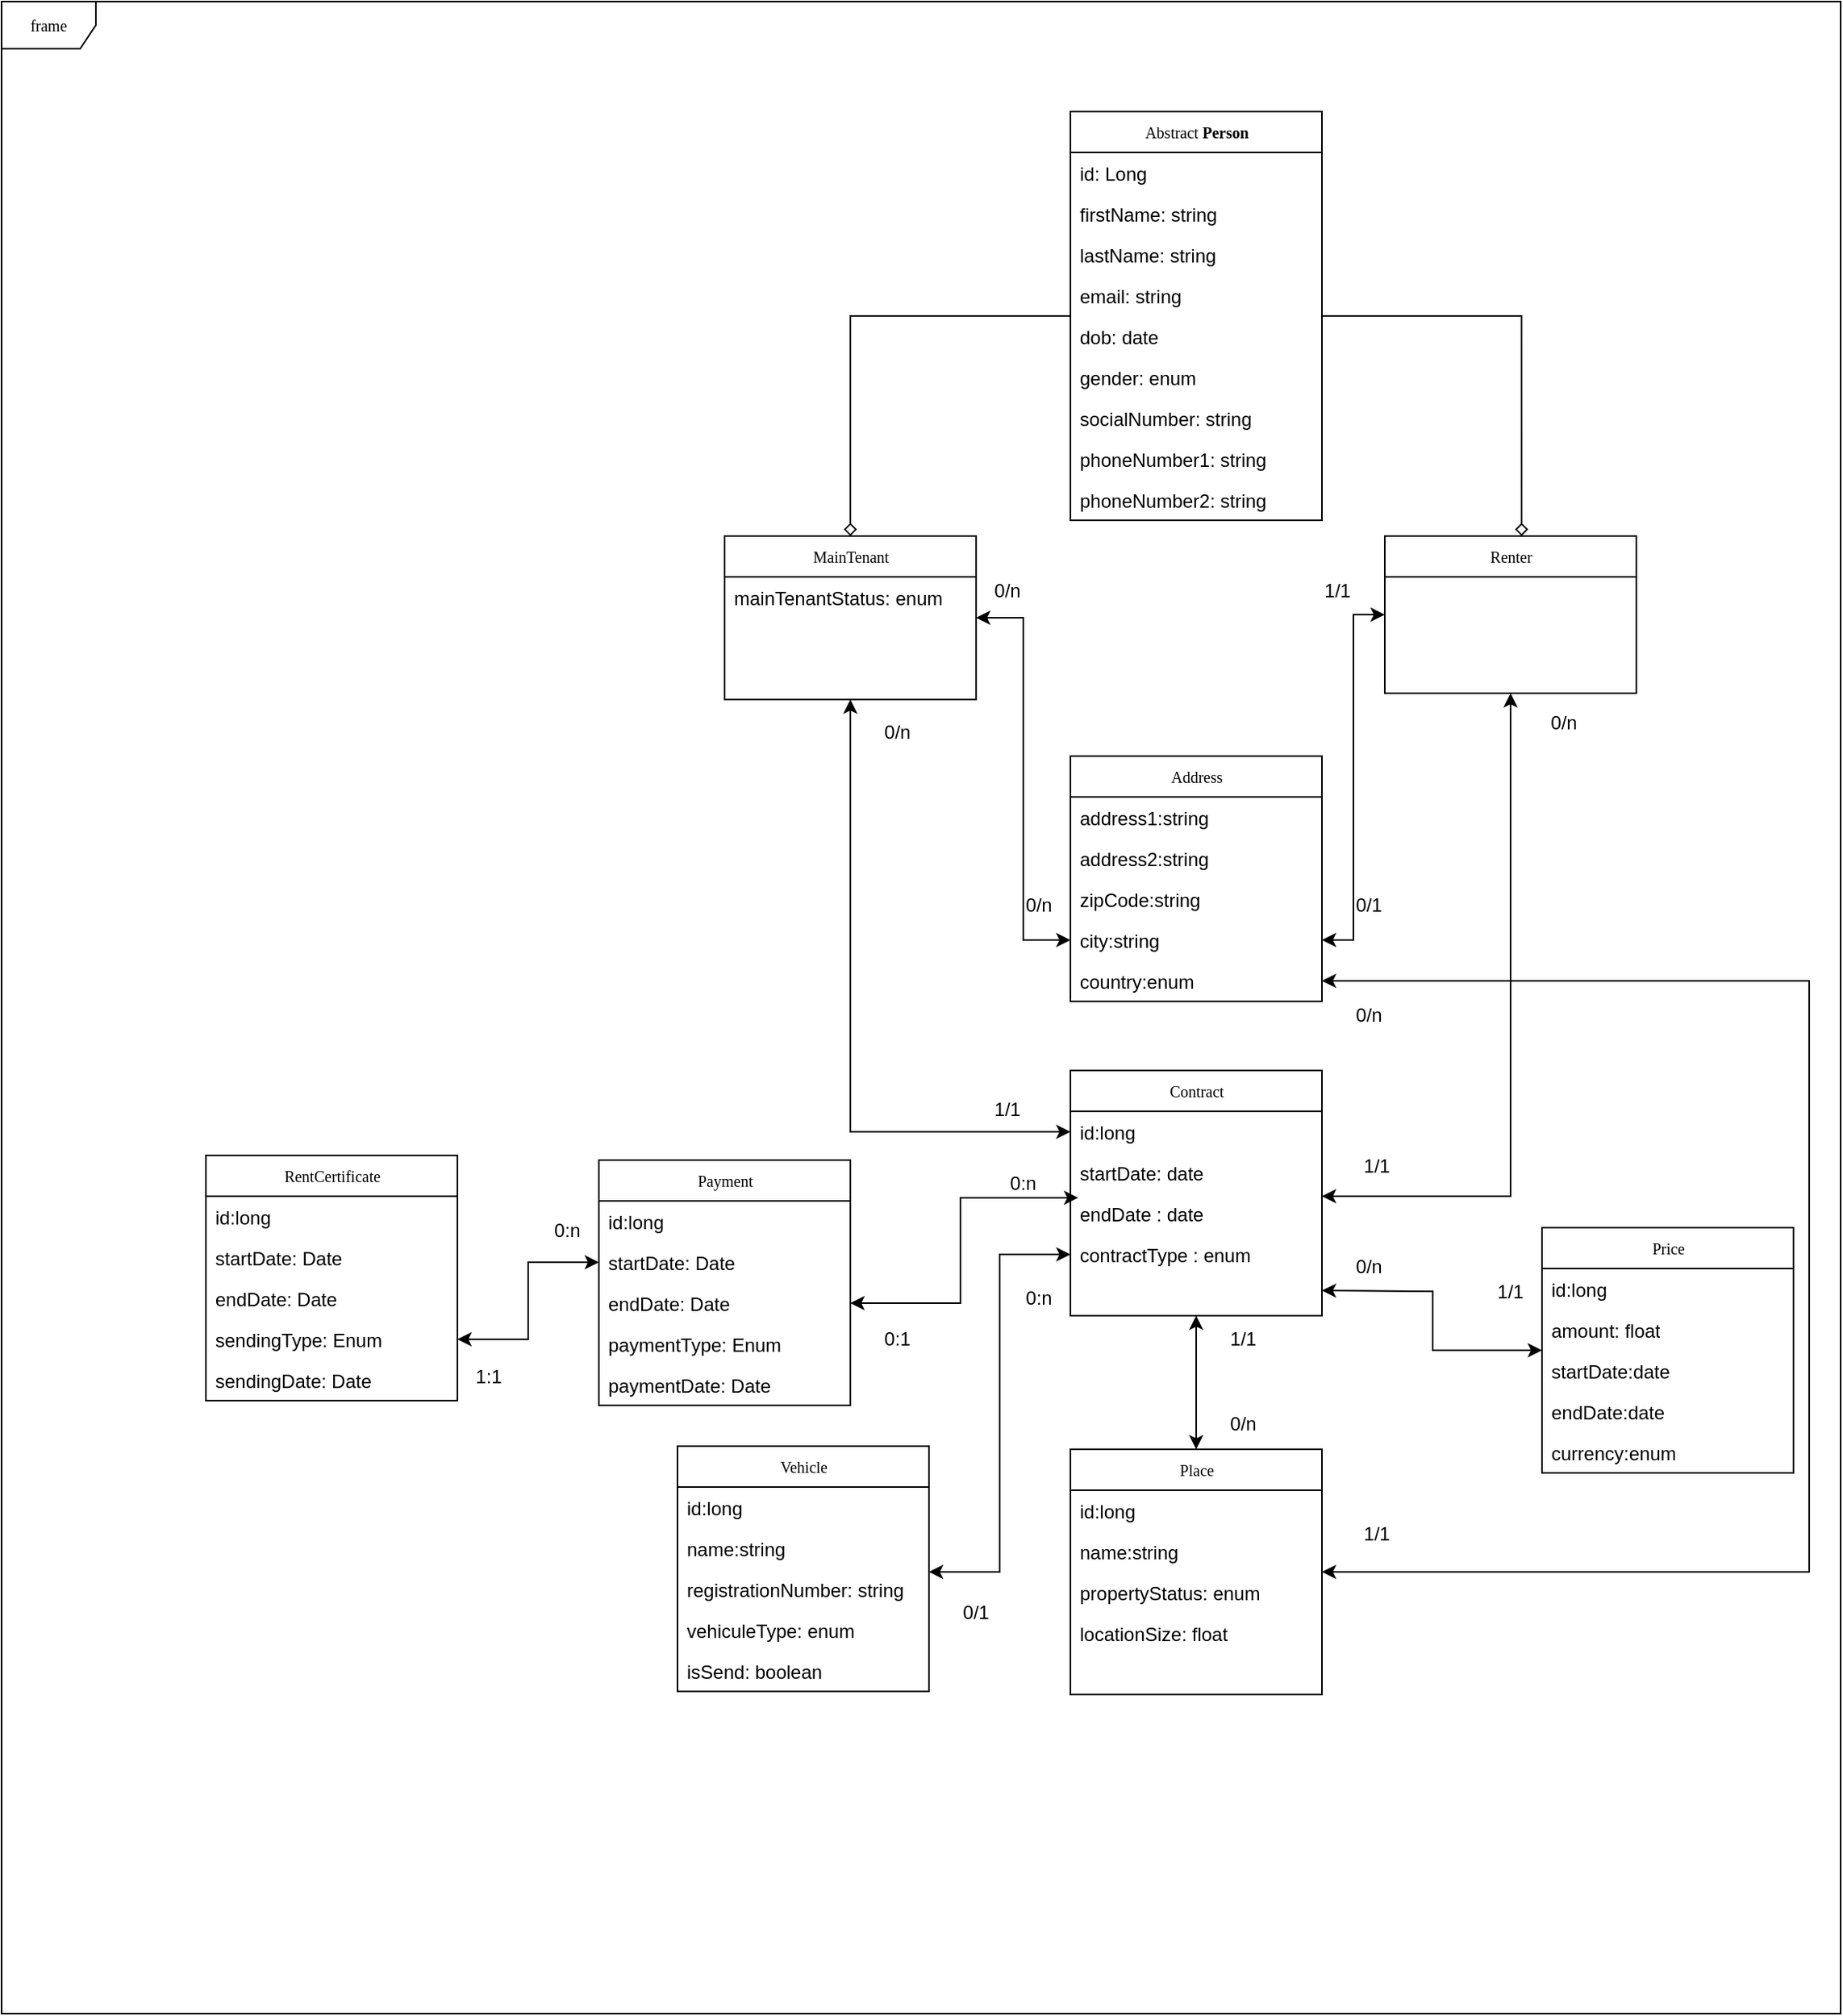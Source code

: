 <mxfile version="17.1.3" type="github">
  <diagram name="Page-1" id="c4acf3e9-155e-7222-9cf6-157b1a14988f">
    <mxGraphModel dx="1295" dy="1651" grid="1" gridSize="10" guides="1" tooltips="1" connect="1" arrows="1" fold="1" page="1" pageScale="1" pageWidth="850" pageHeight="1100" background="none" math="0" shadow="0">
      <root>
        <mxCell id="0" />
        <mxCell id="1" parent="0" />
        <mxCell id="17acba5748e5396b-1" value="frame" style="shape=umlFrame;whiteSpace=wrap;html=1;rounded=0;shadow=0;comic=0;labelBackgroundColor=none;strokeWidth=1;fontFamily=Verdana;fontSize=10;align=center;" parent="1" vertex="1">
          <mxGeometry x="-360" y="-240" width="1170" height="1280" as="geometry" />
        </mxCell>
        <mxCell id="ndlTsKFOv6vGz2pKuhoK-22" style="edgeStyle=orthogonalEdgeStyle;rounded=0;orthogonalLoop=1;jettySize=auto;html=1;entryX=1;entryY=0.75;entryDx=0;entryDy=0;startArrow=classic;startFill=1;endArrow=classic;endFill=1;" parent="1" source="17acba5748e5396b-2" target="ndlTsKFOv6vGz2pKuhoK-17" edge="1">
          <mxGeometry relative="1" as="geometry" />
        </mxCell>
        <mxCell id="ndlTsKFOv6vGz2pKuhoK-37" style="edgeStyle=orthogonalEdgeStyle;rounded=0;orthogonalLoop=1;jettySize=auto;html=1;startArrow=classic;startFill=1;endArrow=classic;endFill=1;" parent="1" source="17acba5748e5396b-2" edge="1">
          <mxGeometry relative="1" as="geometry">
            <mxPoint x="480" y="520" as="targetPoint" />
            <Array as="points">
              <mxPoint x="600" y="520" />
              <mxPoint x="480" y="520" />
            </Array>
          </mxGeometry>
        </mxCell>
        <mxCell id="17acba5748e5396b-2" value="Renter" style="swimlane;html=1;fontStyle=0;childLayout=stackLayout;horizontal=1;startSize=26;fillColor=none;horizontalStack=0;resizeParent=1;resizeLast=0;collapsible=1;marginBottom=0;swimlaneFillColor=#ffffff;rounded=0;shadow=0;comic=0;labelBackgroundColor=none;strokeWidth=1;fontFamily=Verdana;fontSize=10;align=center;" parent="1" vertex="1">
          <mxGeometry x="520" y="100" width="160" height="100" as="geometry" />
        </mxCell>
        <mxCell id="ndlTsKFOv6vGz2pKuhoK-18" style="rounded=0;orthogonalLoop=1;jettySize=auto;html=1;entryX=0;entryY=0.75;entryDx=0;entryDy=0;endArrow=classic;endFill=1;edgeStyle=orthogonalEdgeStyle;startArrow=classic;startFill=1;" parent="1" source="5d2195bd80daf111-5" target="ndlTsKFOv6vGz2pKuhoK-17" edge="1">
          <mxGeometry relative="1" as="geometry" />
        </mxCell>
        <mxCell id="ndlTsKFOv6vGz2pKuhoK-36" style="edgeStyle=orthogonalEdgeStyle;rounded=0;orthogonalLoop=1;jettySize=auto;html=1;entryX=0;entryY=0.5;entryDx=0;entryDy=0;startArrow=classic;startFill=1;endArrow=classic;endFill=1;" parent="1" source="5d2195bd80daf111-5" target="ndlTsKFOv6vGz2pKuhoK-31" edge="1">
          <mxGeometry relative="1" as="geometry" />
        </mxCell>
        <mxCell id="5d2195bd80daf111-5" value="MainTenant" style="swimlane;html=1;fontStyle=0;childLayout=stackLayout;horizontal=1;startSize=26;fillColor=none;horizontalStack=0;resizeParent=1;resizeLast=0;collapsible=1;marginBottom=0;swimlaneFillColor=#ffffff;rounded=0;shadow=0;comic=0;labelBackgroundColor=none;strokeWidth=1;fontFamily=Verdana;fontSize=10;align=center;" parent="1" vertex="1">
          <mxGeometry x="100" y="100" width="160" height="104" as="geometry" />
        </mxCell>
        <mxCell id="ndlTsKFOv6vGz2pKuhoK-13" value="mainTenantStatus: enum" style="text;html=1;strokeColor=none;fillColor=none;align=left;verticalAlign=top;spacingLeft=4;spacingRight=4;whiteSpace=wrap;overflow=hidden;rotatable=0;points=[[0,0.5],[1,0.5]];portConstraint=eastwest;" parent="5d2195bd80daf111-5" vertex="1">
          <mxGeometry y="26" width="160" height="26" as="geometry" />
        </mxCell>
        <mxCell id="ndlTsKFOv6vGz2pKuhoK-10" style="edgeStyle=orthogonalEdgeStyle;rounded=0;orthogonalLoop=1;jettySize=auto;html=1;endArrow=diamond;endFill=0;" parent="1" source="ndlTsKFOv6vGz2pKuhoK-1" target="5d2195bd80daf111-5" edge="1">
          <mxGeometry relative="1" as="geometry" />
        </mxCell>
        <mxCell id="ndlTsKFOv6vGz2pKuhoK-15" style="edgeStyle=orthogonalEdgeStyle;rounded=0;orthogonalLoop=1;jettySize=auto;html=1;entryX=0.544;entryY=0;entryDx=0;entryDy=0;entryPerimeter=0;endArrow=diamond;endFill=0;" parent="1" source="ndlTsKFOv6vGz2pKuhoK-1" target="17acba5748e5396b-2" edge="1">
          <mxGeometry relative="1" as="geometry" />
        </mxCell>
        <mxCell id="ndlTsKFOv6vGz2pKuhoK-1" value="Abstract &lt;b&gt;Person&lt;/b&gt;" style="swimlane;html=1;fontStyle=0;childLayout=stackLayout;horizontal=1;startSize=26;fillColor=none;horizontalStack=0;resizeParent=1;resizeLast=0;collapsible=1;marginBottom=0;swimlaneFillColor=#ffffff;rounded=0;shadow=0;comic=0;labelBackgroundColor=none;strokeWidth=1;fontFamily=Verdana;fontSize=10;align=center;" parent="1" vertex="1">
          <mxGeometry x="320" y="-170" width="160" height="260" as="geometry" />
        </mxCell>
        <mxCell id="ndlTsKFOv6vGz2pKuhoK-2" value="id: Long" style="text;html=1;strokeColor=none;fillColor=none;align=left;verticalAlign=top;spacingLeft=4;spacingRight=4;whiteSpace=wrap;overflow=hidden;rotatable=0;points=[[0,0.5],[1,0.5]];portConstraint=eastwest;" parent="ndlTsKFOv6vGz2pKuhoK-1" vertex="1">
          <mxGeometry y="26" width="160" height="26" as="geometry" />
        </mxCell>
        <mxCell id="ndlTsKFOv6vGz2pKuhoK-3" value="firstName: string" style="text;html=1;strokeColor=none;fillColor=none;align=left;verticalAlign=top;spacingLeft=4;spacingRight=4;whiteSpace=wrap;overflow=hidden;rotatable=0;points=[[0,0.5],[1,0.5]];portConstraint=eastwest;" parent="ndlTsKFOv6vGz2pKuhoK-1" vertex="1">
          <mxGeometry y="52" width="160" height="26" as="geometry" />
        </mxCell>
        <mxCell id="ndlTsKFOv6vGz2pKuhoK-4" value="lastName: string" style="text;html=1;strokeColor=none;fillColor=none;align=left;verticalAlign=top;spacingLeft=4;spacingRight=4;whiteSpace=wrap;overflow=hidden;rotatable=0;points=[[0,0.5],[1,0.5]];portConstraint=eastwest;" parent="ndlTsKFOv6vGz2pKuhoK-1" vertex="1">
          <mxGeometry y="78" width="160" height="26" as="geometry" />
        </mxCell>
        <mxCell id="ndlTsKFOv6vGz2pKuhoK-5" value="email: string" style="text;html=1;strokeColor=none;fillColor=none;align=left;verticalAlign=top;spacingLeft=4;spacingRight=4;whiteSpace=wrap;overflow=hidden;rotatable=0;points=[[0,0.5],[1,0.5]];portConstraint=eastwest;" parent="ndlTsKFOv6vGz2pKuhoK-1" vertex="1">
          <mxGeometry y="104" width="160" height="26" as="geometry" />
        </mxCell>
        <mxCell id="ndlTsKFOv6vGz2pKuhoK-6" value="dob: date" style="text;html=1;strokeColor=none;fillColor=none;align=left;verticalAlign=top;spacingLeft=4;spacingRight=4;whiteSpace=wrap;overflow=hidden;rotatable=0;points=[[0,0.5],[1,0.5]];portConstraint=eastwest;" parent="ndlTsKFOv6vGz2pKuhoK-1" vertex="1">
          <mxGeometry y="130" width="160" height="26" as="geometry" />
        </mxCell>
        <mxCell id="ndlTsKFOv6vGz2pKuhoK-7" value="gender: enum" style="text;html=1;strokeColor=none;fillColor=none;align=left;verticalAlign=top;spacingLeft=4;spacingRight=4;whiteSpace=wrap;overflow=hidden;rotatable=0;points=[[0,0.5],[1,0.5]];portConstraint=eastwest;" parent="ndlTsKFOv6vGz2pKuhoK-1" vertex="1">
          <mxGeometry y="156" width="160" height="26" as="geometry" />
        </mxCell>
        <mxCell id="ndlTsKFOv6vGz2pKuhoK-8" value="socialNumber: string" style="text;html=1;strokeColor=none;fillColor=none;align=left;verticalAlign=top;spacingLeft=4;spacingRight=4;whiteSpace=wrap;overflow=hidden;rotatable=0;points=[[0,0.5],[1,0.5]];portConstraint=eastwest;" parent="ndlTsKFOv6vGz2pKuhoK-1" vertex="1">
          <mxGeometry y="182" width="160" height="26" as="geometry" />
        </mxCell>
        <mxCell id="ndlTsKFOv6vGz2pKuhoK-11" value="phoneNumber1: string" style="text;html=1;strokeColor=none;fillColor=none;align=left;verticalAlign=top;spacingLeft=4;spacingRight=4;whiteSpace=wrap;overflow=hidden;rotatable=0;points=[[0,0.5],[1,0.5]];portConstraint=eastwest;" parent="ndlTsKFOv6vGz2pKuhoK-1" vertex="1">
          <mxGeometry y="208" width="160" height="26" as="geometry" />
        </mxCell>
        <mxCell id="ndlTsKFOv6vGz2pKuhoK-12" value="phoneNumber2: string" style="text;html=1;strokeColor=none;fillColor=none;align=left;verticalAlign=top;spacingLeft=4;spacingRight=4;whiteSpace=wrap;overflow=hidden;rotatable=0;points=[[0,0.5],[1,0.5]];portConstraint=eastwest;" parent="ndlTsKFOv6vGz2pKuhoK-1" vertex="1">
          <mxGeometry y="234" width="160" height="26" as="geometry" />
        </mxCell>
        <mxCell id="ndlTsKFOv6vGz2pKuhoK-17" value="Address" style="swimlane;html=1;fontStyle=0;childLayout=stackLayout;horizontal=1;startSize=26;fillColor=none;horizontalStack=0;resizeParent=1;resizeLast=0;collapsible=1;marginBottom=0;swimlaneFillColor=#ffffff;rounded=0;shadow=0;comic=0;labelBackgroundColor=none;strokeWidth=1;fontFamily=Verdana;fontSize=10;align=center;" parent="1" vertex="1">
          <mxGeometry x="320" y="240" width="160" height="156" as="geometry" />
        </mxCell>
        <mxCell id="ndlTsKFOv6vGz2pKuhoK-25" value="address1:string" style="text;html=1;strokeColor=none;fillColor=none;align=left;verticalAlign=top;spacingLeft=4;spacingRight=4;whiteSpace=wrap;overflow=hidden;rotatable=0;points=[[0,0.5],[1,0.5]];portConstraint=eastwest;" parent="ndlTsKFOv6vGz2pKuhoK-17" vertex="1">
          <mxGeometry y="26" width="160" height="26" as="geometry" />
        </mxCell>
        <mxCell id="ndlTsKFOv6vGz2pKuhoK-26" value="address2:string" style="text;html=1;strokeColor=none;fillColor=none;align=left;verticalAlign=top;spacingLeft=4;spacingRight=4;whiteSpace=wrap;overflow=hidden;rotatable=0;points=[[0,0.5],[1,0.5]];portConstraint=eastwest;" parent="ndlTsKFOv6vGz2pKuhoK-17" vertex="1">
          <mxGeometry y="52" width="160" height="26" as="geometry" />
        </mxCell>
        <mxCell id="ndlTsKFOv6vGz2pKuhoK-27" value="zipCode:string" style="text;html=1;strokeColor=none;fillColor=none;align=left;verticalAlign=top;spacingLeft=4;spacingRight=4;whiteSpace=wrap;overflow=hidden;rotatable=0;points=[[0,0.5],[1,0.5]];portConstraint=eastwest;" parent="ndlTsKFOv6vGz2pKuhoK-17" vertex="1">
          <mxGeometry y="78" width="160" height="26" as="geometry" />
        </mxCell>
        <mxCell id="ndlTsKFOv6vGz2pKuhoK-28" value="city:string" style="text;html=1;strokeColor=none;fillColor=none;align=left;verticalAlign=top;spacingLeft=4;spacingRight=4;whiteSpace=wrap;overflow=hidden;rotatable=0;points=[[0,0.5],[1,0.5]];portConstraint=eastwest;" parent="ndlTsKFOv6vGz2pKuhoK-17" vertex="1">
          <mxGeometry y="104" width="160" height="26" as="geometry" />
        </mxCell>
        <mxCell id="ndlTsKFOv6vGz2pKuhoK-29" value="country:enum" style="text;html=1;strokeColor=none;fillColor=none;align=left;verticalAlign=top;spacingLeft=4;spacingRight=4;whiteSpace=wrap;overflow=hidden;rotatable=0;points=[[0,0.5],[1,0.5]];portConstraint=eastwest;" parent="ndlTsKFOv6vGz2pKuhoK-17" vertex="1">
          <mxGeometry y="130" width="160" height="26" as="geometry" />
        </mxCell>
        <mxCell id="ndlTsKFOv6vGz2pKuhoK-19" value="0/n" style="text;html=1;strokeColor=none;fillColor=none;align=center;verticalAlign=middle;whiteSpace=wrap;rounded=0;" parent="1" vertex="1">
          <mxGeometry x="250" y="120" width="60" height="30" as="geometry" />
        </mxCell>
        <mxCell id="ndlTsKFOv6vGz2pKuhoK-21" value="0/n" style="text;html=1;strokeColor=none;fillColor=none;align=center;verticalAlign=middle;whiteSpace=wrap;rounded=0;" parent="1" vertex="1">
          <mxGeometry x="270" y="320" width="60" height="30" as="geometry" />
        </mxCell>
        <mxCell id="ndlTsKFOv6vGz2pKuhoK-23" value="1/1" style="text;html=1;strokeColor=none;fillColor=none;align=center;verticalAlign=middle;whiteSpace=wrap;rounded=0;" parent="1" vertex="1">
          <mxGeometry x="460" y="120" width="60" height="30" as="geometry" />
        </mxCell>
        <mxCell id="ndlTsKFOv6vGz2pKuhoK-24" value="0/1" style="text;html=1;strokeColor=none;fillColor=none;align=center;verticalAlign=middle;whiteSpace=wrap;rounded=0;" parent="1" vertex="1">
          <mxGeometry x="480" y="320" width="60" height="30" as="geometry" />
        </mxCell>
        <mxCell id="ndlTsKFOv6vGz2pKuhoK-53" style="edgeStyle=orthogonalEdgeStyle;rounded=0;orthogonalLoop=1;jettySize=auto;html=1;entryX=0.5;entryY=0;entryDx=0;entryDy=0;startArrow=classic;startFill=1;endArrow=classic;endFill=1;" parent="1" source="ndlTsKFOv6vGz2pKuhoK-30" target="ndlTsKFOv6vGz2pKuhoK-48" edge="1">
          <mxGeometry relative="1" as="geometry" />
        </mxCell>
        <mxCell id="ndlTsKFOv6vGz2pKuhoK-30" value="Contract" style="swimlane;html=1;fontStyle=0;childLayout=stackLayout;horizontal=1;startSize=26;fillColor=none;horizontalStack=0;resizeParent=1;resizeLast=0;collapsible=1;marginBottom=0;swimlaneFillColor=#ffffff;rounded=0;shadow=0;comic=0;labelBackgroundColor=none;strokeWidth=1;fontFamily=Verdana;fontSize=10;align=center;" parent="1" vertex="1">
          <mxGeometry x="320" y="440" width="160" height="156" as="geometry" />
        </mxCell>
        <mxCell id="ndlTsKFOv6vGz2pKuhoK-31" value="id:long" style="text;html=1;strokeColor=none;fillColor=none;align=left;verticalAlign=top;spacingLeft=4;spacingRight=4;whiteSpace=wrap;overflow=hidden;rotatable=0;points=[[0,0.5],[1,0.5]];portConstraint=eastwest;" parent="ndlTsKFOv6vGz2pKuhoK-30" vertex="1">
          <mxGeometry y="26" width="160" height="26" as="geometry" />
        </mxCell>
        <mxCell id="ndlTsKFOv6vGz2pKuhoK-32" value="startDate: date" style="text;html=1;strokeColor=none;fillColor=none;align=left;verticalAlign=top;spacingLeft=4;spacingRight=4;whiteSpace=wrap;overflow=hidden;rotatable=0;points=[[0,0.5],[1,0.5]];portConstraint=eastwest;" parent="ndlTsKFOv6vGz2pKuhoK-30" vertex="1">
          <mxGeometry y="52" width="160" height="26" as="geometry" />
        </mxCell>
        <mxCell id="ndlTsKFOv6vGz2pKuhoK-33" value="endDate : date" style="text;html=1;strokeColor=none;fillColor=none;align=left;verticalAlign=top;spacingLeft=4;spacingRight=4;whiteSpace=wrap;overflow=hidden;rotatable=0;points=[[0,0.5],[1,0.5]];portConstraint=eastwest;" parent="ndlTsKFOv6vGz2pKuhoK-30" vertex="1">
          <mxGeometry y="78" width="160" height="26" as="geometry" />
        </mxCell>
        <mxCell id="ndlTsKFOv6vGz2pKuhoK-42" value="contractType : enum" style="text;html=1;strokeColor=none;fillColor=none;align=left;verticalAlign=top;spacingLeft=4;spacingRight=4;whiteSpace=wrap;overflow=hidden;rotatable=0;points=[[0,0.5],[1,0.5]];portConstraint=eastwest;" parent="ndlTsKFOv6vGz2pKuhoK-30" vertex="1">
          <mxGeometry y="104" width="160" height="26" as="geometry" />
        </mxCell>
        <mxCell id="ndlTsKFOv6vGz2pKuhoK-38" value="0/n" style="text;html=1;strokeColor=none;fillColor=none;align=center;verticalAlign=middle;whiteSpace=wrap;rounded=0;" parent="1" vertex="1">
          <mxGeometry x="180" y="210" width="60" height="30" as="geometry" />
        </mxCell>
        <mxCell id="ndlTsKFOv6vGz2pKuhoK-39" value="1/1" style="text;html=1;strokeColor=none;fillColor=none;align=center;verticalAlign=middle;whiteSpace=wrap;rounded=0;" parent="1" vertex="1">
          <mxGeometry x="250" y="450" width="60" height="30" as="geometry" />
        </mxCell>
        <mxCell id="ndlTsKFOv6vGz2pKuhoK-40" value="1/1" style="text;html=1;strokeColor=none;fillColor=none;align=center;verticalAlign=middle;whiteSpace=wrap;rounded=0;" parent="1" vertex="1">
          <mxGeometry x="485" y="486" width="60" height="30" as="geometry" />
        </mxCell>
        <mxCell id="ndlTsKFOv6vGz2pKuhoK-41" value="0/n" style="text;html=1;strokeColor=none;fillColor=none;align=center;verticalAlign=middle;whiteSpace=wrap;rounded=0;" parent="1" vertex="1">
          <mxGeometry x="604" y="204" width="60" height="30" as="geometry" />
        </mxCell>
        <mxCell id="ndlTsKFOv6vGz2pKuhoK-75" style="edgeStyle=orthogonalEdgeStyle;rounded=0;orthogonalLoop=1;jettySize=auto;html=1;startArrow=classic;startFill=1;endArrow=classic;endFill=1;" parent="1" source="ndlTsKFOv6vGz2pKuhoK-48" target="ndlTsKFOv6vGz2pKuhoK-29" edge="1">
          <mxGeometry relative="1" as="geometry">
            <Array as="points">
              <mxPoint x="790" y="759" />
              <mxPoint x="790" y="383" />
            </Array>
          </mxGeometry>
        </mxCell>
        <mxCell id="ndlTsKFOv6vGz2pKuhoK-78" style="edgeStyle=orthogonalEdgeStyle;rounded=0;orthogonalLoop=1;jettySize=auto;html=1;entryX=1;entryY=0.077;entryDx=0;entryDy=0;entryPerimeter=0;startArrow=classic;startFill=1;endArrow=classic;endFill=1;exitX=0;exitY=0.5;exitDx=0;exitDy=0;" parent="1" source="ndlTsKFOv6vGz2pKuhoK-42" target="ndlTsKFOv6vGz2pKuhoK-71" edge="1">
          <mxGeometry relative="1" as="geometry" />
        </mxCell>
        <mxCell id="ndlTsKFOv6vGz2pKuhoK-48" value="Place" style="swimlane;html=1;fontStyle=0;childLayout=stackLayout;horizontal=1;startSize=26;fillColor=none;horizontalStack=0;resizeParent=1;resizeLast=0;collapsible=1;marginBottom=0;swimlaneFillColor=#ffffff;rounded=0;shadow=0;comic=0;labelBackgroundColor=none;strokeWidth=1;fontFamily=Verdana;fontSize=10;align=center;" parent="1" vertex="1">
          <mxGeometry x="320" y="681" width="160" height="156" as="geometry" />
        </mxCell>
        <mxCell id="ndlTsKFOv6vGz2pKuhoK-49" value="id:long" style="text;html=1;strokeColor=none;fillColor=none;align=left;verticalAlign=top;spacingLeft=4;spacingRight=4;whiteSpace=wrap;overflow=hidden;rotatable=0;points=[[0,0.5],[1,0.5]];portConstraint=eastwest;" parent="ndlTsKFOv6vGz2pKuhoK-48" vertex="1">
          <mxGeometry y="26" width="160" height="26" as="geometry" />
        </mxCell>
        <mxCell id="ndlTsKFOv6vGz2pKuhoK-50" value="name:string" style="text;html=1;strokeColor=none;fillColor=none;align=left;verticalAlign=top;spacingLeft=4;spacingRight=4;whiteSpace=wrap;overflow=hidden;rotatable=0;points=[[0,0.5],[1,0.5]];portConstraint=eastwest;" parent="ndlTsKFOv6vGz2pKuhoK-48" vertex="1">
          <mxGeometry y="52" width="160" height="26" as="geometry" />
        </mxCell>
        <mxCell id="ndlTsKFOv6vGz2pKuhoK-51" value="propertyStatus: enum" style="text;html=1;strokeColor=none;fillColor=none;align=left;verticalAlign=top;spacingLeft=4;spacingRight=4;whiteSpace=wrap;overflow=hidden;rotatable=0;points=[[0,0.5],[1,0.5]];portConstraint=eastwest;" parent="ndlTsKFOv6vGz2pKuhoK-48" vertex="1">
          <mxGeometry y="78" width="160" height="26" as="geometry" />
        </mxCell>
        <mxCell id="ndlTsKFOv6vGz2pKuhoK-52" value="locationSize: float" style="text;html=1;strokeColor=none;fillColor=none;align=left;verticalAlign=top;spacingLeft=4;spacingRight=4;whiteSpace=wrap;overflow=hidden;rotatable=0;points=[[0,0.5],[1,0.5]];portConstraint=eastwest;" parent="ndlTsKFOv6vGz2pKuhoK-48" vertex="1">
          <mxGeometry y="104" width="160" height="26" as="geometry" />
        </mxCell>
        <mxCell id="ndlTsKFOv6vGz2pKuhoK-60" style="edgeStyle=orthogonalEdgeStyle;rounded=0;orthogonalLoop=1;jettySize=auto;html=1;startArrow=classic;startFill=1;endArrow=classic;endFill=1;" parent="1" source="ndlTsKFOv6vGz2pKuhoK-55" edge="1">
          <mxGeometry relative="1" as="geometry">
            <mxPoint x="480" y="580" as="targetPoint" />
          </mxGeometry>
        </mxCell>
        <mxCell id="ndlTsKFOv6vGz2pKuhoK-55" value="Price" style="swimlane;html=1;fontStyle=0;childLayout=stackLayout;horizontal=1;startSize=26;fillColor=none;horizontalStack=0;resizeParent=1;resizeLast=0;collapsible=1;marginBottom=0;swimlaneFillColor=#ffffff;rounded=0;shadow=0;comic=0;labelBackgroundColor=none;strokeWidth=1;fontFamily=Verdana;fontSize=10;align=center;" parent="1" vertex="1">
          <mxGeometry x="620" y="540" width="160" height="156" as="geometry" />
        </mxCell>
        <mxCell id="ndlTsKFOv6vGz2pKuhoK-56" value="id:long" style="text;html=1;strokeColor=none;fillColor=none;align=left;verticalAlign=top;spacingLeft=4;spacingRight=4;whiteSpace=wrap;overflow=hidden;rotatable=0;points=[[0,0.5],[1,0.5]];portConstraint=eastwest;" parent="ndlTsKFOv6vGz2pKuhoK-55" vertex="1">
          <mxGeometry y="26" width="160" height="26" as="geometry" />
        </mxCell>
        <mxCell id="ndlTsKFOv6vGz2pKuhoK-57" value="amount: float" style="text;html=1;strokeColor=none;fillColor=none;align=left;verticalAlign=top;spacingLeft=4;spacingRight=4;whiteSpace=wrap;overflow=hidden;rotatable=0;points=[[0,0.5],[1,0.5]];portConstraint=eastwest;" parent="ndlTsKFOv6vGz2pKuhoK-55" vertex="1">
          <mxGeometry y="52" width="160" height="26" as="geometry" />
        </mxCell>
        <mxCell id="ndlTsKFOv6vGz2pKuhoK-64" value="startDate:date" style="text;html=1;strokeColor=none;fillColor=none;align=left;verticalAlign=top;spacingLeft=4;spacingRight=4;whiteSpace=wrap;overflow=hidden;rotatable=0;points=[[0,0.5],[1,0.5]];portConstraint=eastwest;" parent="ndlTsKFOv6vGz2pKuhoK-55" vertex="1">
          <mxGeometry y="78" width="160" height="26" as="geometry" />
        </mxCell>
        <mxCell id="ndlTsKFOv6vGz2pKuhoK-65" value="endDate:date" style="text;html=1;strokeColor=none;fillColor=none;align=left;verticalAlign=top;spacingLeft=4;spacingRight=4;whiteSpace=wrap;overflow=hidden;rotatable=0;points=[[0,0.5],[1,0.5]];portConstraint=eastwest;" parent="ndlTsKFOv6vGz2pKuhoK-55" vertex="1">
          <mxGeometry y="104" width="160" height="26" as="geometry" />
        </mxCell>
        <mxCell id="ndlTsKFOv6vGz2pKuhoK-66" value="currency:enum" style="text;html=1;strokeColor=none;fillColor=none;align=left;verticalAlign=top;spacingLeft=4;spacingRight=4;whiteSpace=wrap;overflow=hidden;rotatable=0;points=[[0,0.5],[1,0.5]];portConstraint=eastwest;" parent="ndlTsKFOv6vGz2pKuhoK-55" vertex="1">
          <mxGeometry y="130" width="160" height="26" as="geometry" />
        </mxCell>
        <mxCell id="ndlTsKFOv6vGz2pKuhoK-61" value="1/1" style="text;html=1;strokeColor=none;fillColor=none;align=center;verticalAlign=middle;whiteSpace=wrap;rounded=0;" parent="1" vertex="1">
          <mxGeometry x="570" y="566" width="60" height="30" as="geometry" />
        </mxCell>
        <mxCell id="ndlTsKFOv6vGz2pKuhoK-63" value="0/n" style="text;html=1;strokeColor=none;fillColor=none;align=center;verticalAlign=middle;whiteSpace=wrap;rounded=0;" parent="1" vertex="1">
          <mxGeometry x="480" y="550" width="60" height="30" as="geometry" />
        </mxCell>
        <mxCell id="ndlTsKFOv6vGz2pKuhoK-68" value="Vehicle" style="swimlane;html=1;fontStyle=0;childLayout=stackLayout;horizontal=1;startSize=26;fillColor=none;horizontalStack=0;resizeParent=1;resizeLast=0;collapsible=1;marginBottom=0;swimlaneFillColor=#ffffff;rounded=0;shadow=0;comic=0;labelBackgroundColor=none;strokeWidth=1;fontFamily=Verdana;fontSize=10;align=center;" parent="1" vertex="1">
          <mxGeometry x="70" y="679" width="160" height="156" as="geometry" />
        </mxCell>
        <mxCell id="ndlTsKFOv6vGz2pKuhoK-69" value="id:long" style="text;html=1;strokeColor=none;fillColor=none;align=left;verticalAlign=top;spacingLeft=4;spacingRight=4;whiteSpace=wrap;overflow=hidden;rotatable=0;points=[[0,0.5],[1,0.5]];portConstraint=eastwest;" parent="ndlTsKFOv6vGz2pKuhoK-68" vertex="1">
          <mxGeometry y="26" width="160" height="26" as="geometry" />
        </mxCell>
        <mxCell id="ndlTsKFOv6vGz2pKuhoK-70" value="name:string" style="text;html=1;strokeColor=none;fillColor=none;align=left;verticalAlign=top;spacingLeft=4;spacingRight=4;whiteSpace=wrap;overflow=hidden;rotatable=0;points=[[0,0.5],[1,0.5]];portConstraint=eastwest;" parent="ndlTsKFOv6vGz2pKuhoK-68" vertex="1">
          <mxGeometry y="52" width="160" height="26" as="geometry" />
        </mxCell>
        <mxCell id="ndlTsKFOv6vGz2pKuhoK-71" value="registrationNumber: string" style="text;html=1;strokeColor=none;fillColor=none;align=left;verticalAlign=top;spacingLeft=4;spacingRight=4;whiteSpace=wrap;overflow=hidden;rotatable=0;points=[[0,0.5],[1,0.5]];portConstraint=eastwest;" parent="ndlTsKFOv6vGz2pKuhoK-68" vertex="1">
          <mxGeometry y="78" width="160" height="26" as="geometry" />
        </mxCell>
        <mxCell id="ndlTsKFOv6vGz2pKuhoK-72" value="vehiculeType: enum" style="text;html=1;strokeColor=none;fillColor=none;align=left;verticalAlign=top;spacingLeft=4;spacingRight=4;whiteSpace=wrap;overflow=hidden;rotatable=0;points=[[0,0.5],[1,0.5]];portConstraint=eastwest;" parent="ndlTsKFOv6vGz2pKuhoK-68" vertex="1">
          <mxGeometry y="104" width="160" height="26" as="geometry" />
        </mxCell>
        <mxCell id="-AClnOXkGOvRyp5Ky3eS-13" value="isSend: boolean" style="text;html=1;strokeColor=none;fillColor=none;align=left;verticalAlign=top;spacingLeft=4;spacingRight=4;whiteSpace=wrap;overflow=hidden;rotatable=0;points=[[0,0.5],[1,0.5]];portConstraint=eastwest;" parent="ndlTsKFOv6vGz2pKuhoK-68" vertex="1">
          <mxGeometry y="130" width="160" height="26" as="geometry" />
        </mxCell>
        <mxCell id="ndlTsKFOv6vGz2pKuhoK-73" value="1/1" style="text;html=1;strokeColor=none;fillColor=none;align=center;verticalAlign=middle;whiteSpace=wrap;rounded=0;" parent="1" vertex="1">
          <mxGeometry x="400" y="596" width="60" height="30" as="geometry" />
        </mxCell>
        <mxCell id="ndlTsKFOv6vGz2pKuhoK-74" value="0/n" style="text;html=1;strokeColor=none;fillColor=none;align=center;verticalAlign=middle;whiteSpace=wrap;rounded=0;" parent="1" vertex="1">
          <mxGeometry x="400" y="650" width="60" height="30" as="geometry" />
        </mxCell>
        <mxCell id="ndlTsKFOv6vGz2pKuhoK-76" value="1/1" style="text;html=1;strokeColor=none;fillColor=none;align=center;verticalAlign=middle;whiteSpace=wrap;rounded=0;" parent="1" vertex="1">
          <mxGeometry x="485" y="720" width="60" height="30" as="geometry" />
        </mxCell>
        <mxCell id="ndlTsKFOv6vGz2pKuhoK-77" value="0/n" style="text;html=1;strokeColor=none;fillColor=none;align=center;verticalAlign=middle;whiteSpace=wrap;rounded=0;" parent="1" vertex="1">
          <mxGeometry x="480" y="390" width="60" height="30" as="geometry" />
        </mxCell>
        <mxCell id="ndlTsKFOv6vGz2pKuhoK-79" value="0:n" style="text;html=1;strokeColor=none;fillColor=none;align=center;verticalAlign=middle;whiteSpace=wrap;rounded=0;" parent="1" vertex="1">
          <mxGeometry x="260" y="497" width="60" height="30" as="geometry" />
        </mxCell>
        <mxCell id="ndlTsKFOv6vGz2pKuhoK-80" value="0/1" style="text;html=1;strokeColor=none;fillColor=none;align=center;verticalAlign=middle;whiteSpace=wrap;rounded=0;" parent="1" vertex="1">
          <mxGeometry x="230" y="770" width="60" height="30" as="geometry" />
        </mxCell>
        <mxCell id="-AClnOXkGOvRyp5Ky3eS-3" value="Payment" style="swimlane;html=1;fontStyle=0;childLayout=stackLayout;horizontal=1;startSize=26;fillColor=none;horizontalStack=0;resizeParent=1;resizeLast=0;collapsible=1;marginBottom=0;swimlaneFillColor=#ffffff;rounded=0;shadow=0;comic=0;labelBackgroundColor=none;strokeWidth=1;fontFamily=Verdana;fontSize=10;align=center;" parent="1" vertex="1">
          <mxGeometry x="20" y="497" width="160" height="156" as="geometry" />
        </mxCell>
        <mxCell id="-AClnOXkGOvRyp5Ky3eS-4" value="id:long" style="text;html=1;strokeColor=none;fillColor=none;align=left;verticalAlign=top;spacingLeft=4;spacingRight=4;whiteSpace=wrap;overflow=hidden;rotatable=0;points=[[0,0.5],[1,0.5]];portConstraint=eastwest;" parent="-AClnOXkGOvRyp5Ky3eS-3" vertex="1">
          <mxGeometry y="26" width="160" height="26" as="geometry" />
        </mxCell>
        <mxCell id="-AClnOXkGOvRyp5Ky3eS-5" value="startDate: Date" style="text;html=1;strokeColor=none;fillColor=none;align=left;verticalAlign=top;spacingLeft=4;spacingRight=4;whiteSpace=wrap;overflow=hidden;rotatable=0;points=[[0,0.5],[1,0.5]];portConstraint=eastwest;" parent="-AClnOXkGOvRyp5Ky3eS-3" vertex="1">
          <mxGeometry y="52" width="160" height="26" as="geometry" />
        </mxCell>
        <mxCell id="-AClnOXkGOvRyp5Ky3eS-6" value="endDate: Date" style="text;html=1;strokeColor=none;fillColor=none;align=left;verticalAlign=top;spacingLeft=4;spacingRight=4;whiteSpace=wrap;overflow=hidden;rotatable=0;points=[[0,0.5],[1,0.5]];portConstraint=eastwest;" parent="-AClnOXkGOvRyp5Ky3eS-3" vertex="1">
          <mxGeometry y="78" width="160" height="26" as="geometry" />
        </mxCell>
        <mxCell id="-AClnOXkGOvRyp5Ky3eS-7" value="paymentType: Enum" style="text;html=1;strokeColor=none;fillColor=none;align=left;verticalAlign=top;spacingLeft=4;spacingRight=4;whiteSpace=wrap;overflow=hidden;rotatable=0;points=[[0,0.5],[1,0.5]];portConstraint=eastwest;" parent="-AClnOXkGOvRyp5Ky3eS-3" vertex="1">
          <mxGeometry y="104" width="160" height="26" as="geometry" />
        </mxCell>
        <mxCell id="-AClnOXkGOvRyp5Ky3eS-12" value="paymentDate: Date" style="text;html=1;strokeColor=none;fillColor=none;align=left;verticalAlign=top;spacingLeft=4;spacingRight=4;whiteSpace=wrap;overflow=hidden;rotatable=0;points=[[0,0.5],[1,0.5]];portConstraint=eastwest;" parent="-AClnOXkGOvRyp5Ky3eS-3" vertex="1">
          <mxGeometry y="130" width="160" height="26" as="geometry" />
        </mxCell>
        <mxCell id="-AClnOXkGOvRyp5Ky3eS-8" style="edgeStyle=orthogonalEdgeStyle;rounded=0;orthogonalLoop=1;jettySize=auto;html=1;entryX=0.031;entryY=0.115;entryDx=0;entryDy=0;entryPerimeter=0;startArrow=classic;startFill=1;" parent="1" source="-AClnOXkGOvRyp5Ky3eS-6" target="ndlTsKFOv6vGz2pKuhoK-33" edge="1">
          <mxGeometry relative="1" as="geometry" />
        </mxCell>
        <mxCell id="-AClnOXkGOvRyp5Ky3eS-9" value="0:n" style="text;html=1;strokeColor=none;fillColor=none;align=center;verticalAlign=middle;whiteSpace=wrap;rounded=0;" parent="1" vertex="1">
          <mxGeometry x="270" y="570" width="60" height="30" as="geometry" />
        </mxCell>
        <mxCell id="-AClnOXkGOvRyp5Ky3eS-10" value="0:1" style="text;html=1;strokeColor=none;fillColor=none;align=center;verticalAlign=middle;whiteSpace=wrap;rounded=0;" parent="1" vertex="1">
          <mxGeometry x="180" y="596" width="60" height="30" as="geometry" />
        </mxCell>
        <mxCell id="qcn24VCG0q_RQbqg3vCY-1" value="RentCertificate" style="swimlane;html=1;fontStyle=0;childLayout=stackLayout;horizontal=1;startSize=26;fillColor=none;horizontalStack=0;resizeParent=1;resizeLast=0;collapsible=1;marginBottom=0;swimlaneFillColor=#ffffff;rounded=0;shadow=0;comic=0;labelBackgroundColor=none;strokeWidth=1;fontFamily=Verdana;fontSize=10;align=center;" vertex="1" parent="1">
          <mxGeometry x="-230" y="494" width="160" height="156" as="geometry" />
        </mxCell>
        <mxCell id="qcn24VCG0q_RQbqg3vCY-2" value="id:long" style="text;html=1;strokeColor=none;fillColor=none;align=left;verticalAlign=top;spacingLeft=4;spacingRight=4;whiteSpace=wrap;overflow=hidden;rotatable=0;points=[[0,0.5],[1,0.5]];portConstraint=eastwest;" vertex="1" parent="qcn24VCG0q_RQbqg3vCY-1">
          <mxGeometry y="26" width="160" height="26" as="geometry" />
        </mxCell>
        <mxCell id="qcn24VCG0q_RQbqg3vCY-3" value="startDate: Date" style="text;html=1;strokeColor=none;fillColor=none;align=left;verticalAlign=top;spacingLeft=4;spacingRight=4;whiteSpace=wrap;overflow=hidden;rotatable=0;points=[[0,0.5],[1,0.5]];portConstraint=eastwest;" vertex="1" parent="qcn24VCG0q_RQbqg3vCY-1">
          <mxGeometry y="52" width="160" height="26" as="geometry" />
        </mxCell>
        <mxCell id="qcn24VCG0q_RQbqg3vCY-4" value="endDate: Date" style="text;html=1;strokeColor=none;fillColor=none;align=left;verticalAlign=top;spacingLeft=4;spacingRight=4;whiteSpace=wrap;overflow=hidden;rotatable=0;points=[[0,0.5],[1,0.5]];portConstraint=eastwest;" vertex="1" parent="qcn24VCG0q_RQbqg3vCY-1">
          <mxGeometry y="78" width="160" height="26" as="geometry" />
        </mxCell>
        <mxCell id="qcn24VCG0q_RQbqg3vCY-5" value="sendingType: Enum" style="text;html=1;strokeColor=none;fillColor=none;align=left;verticalAlign=top;spacingLeft=4;spacingRight=4;whiteSpace=wrap;overflow=hidden;rotatable=0;points=[[0,0.5],[1,0.5]];portConstraint=eastwest;" vertex="1" parent="qcn24VCG0q_RQbqg3vCY-1">
          <mxGeometry y="104" width="160" height="26" as="geometry" />
        </mxCell>
        <mxCell id="qcn24VCG0q_RQbqg3vCY-6" value="sendingDate: Date" style="text;html=1;strokeColor=none;fillColor=none;align=left;verticalAlign=top;spacingLeft=4;spacingRight=4;whiteSpace=wrap;overflow=hidden;rotatable=0;points=[[0,0.5],[1,0.5]];portConstraint=eastwest;" vertex="1" parent="qcn24VCG0q_RQbqg3vCY-1">
          <mxGeometry y="130" width="160" height="26" as="geometry" />
        </mxCell>
        <mxCell id="qcn24VCG0q_RQbqg3vCY-7" value="" style="edgeStyle=orthogonalEdgeStyle;rounded=0;orthogonalLoop=1;jettySize=auto;html=1;startArrow=classic;startFill=1;" edge="1" parent="1" source="-AClnOXkGOvRyp5Ky3eS-5" target="qcn24VCG0q_RQbqg3vCY-5">
          <mxGeometry relative="1" as="geometry" />
        </mxCell>
        <mxCell id="qcn24VCG0q_RQbqg3vCY-8" value="0:n" style="text;html=1;strokeColor=none;fillColor=none;align=center;verticalAlign=middle;whiteSpace=wrap;rounded=0;" vertex="1" parent="1">
          <mxGeometry x="-30" y="527" width="60" height="30" as="geometry" />
        </mxCell>
        <mxCell id="qcn24VCG0q_RQbqg3vCY-9" value="1:1" style="text;html=1;strokeColor=none;fillColor=none;align=center;verticalAlign=middle;whiteSpace=wrap;rounded=0;" vertex="1" parent="1">
          <mxGeometry x="-80" y="620" width="60" height="30" as="geometry" />
        </mxCell>
      </root>
    </mxGraphModel>
  </diagram>
</mxfile>
